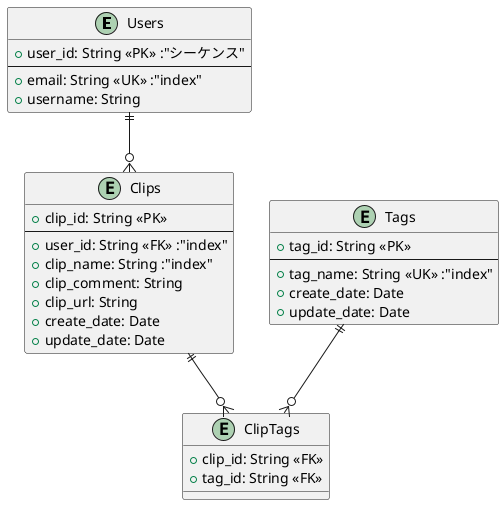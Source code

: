 @startuml er

entity "Users" as user {
    +user_id: String <<PK>> :"シーケンス"
    ---
    +email: String <<UK>> :"index"
    +username: String
}

entity "Clips" as clip {
    +clip_id: String <<PK>>
    ---
    +user_id: String <<FK>> :"index"
    +clip_name: String :"index"
    +clip_comment: String
    +clip_url: String
    +create_date: Date
    +update_date: Date
}

entity "Tags" as tag {
    +tag_id: String <<PK>>
    ---
    +tag_name: String <<UK>> :"index"
    +create_date: Date
    +update_date: Date
}

entity "ClipTags" as clip_tag {
    +clip_id: String <<FK>>
    +tag_id: String <<FK>>
}

user ||--o{ clip
clip ||--o{ clip_tag
tag ||--o{ clip_tag
@enduml